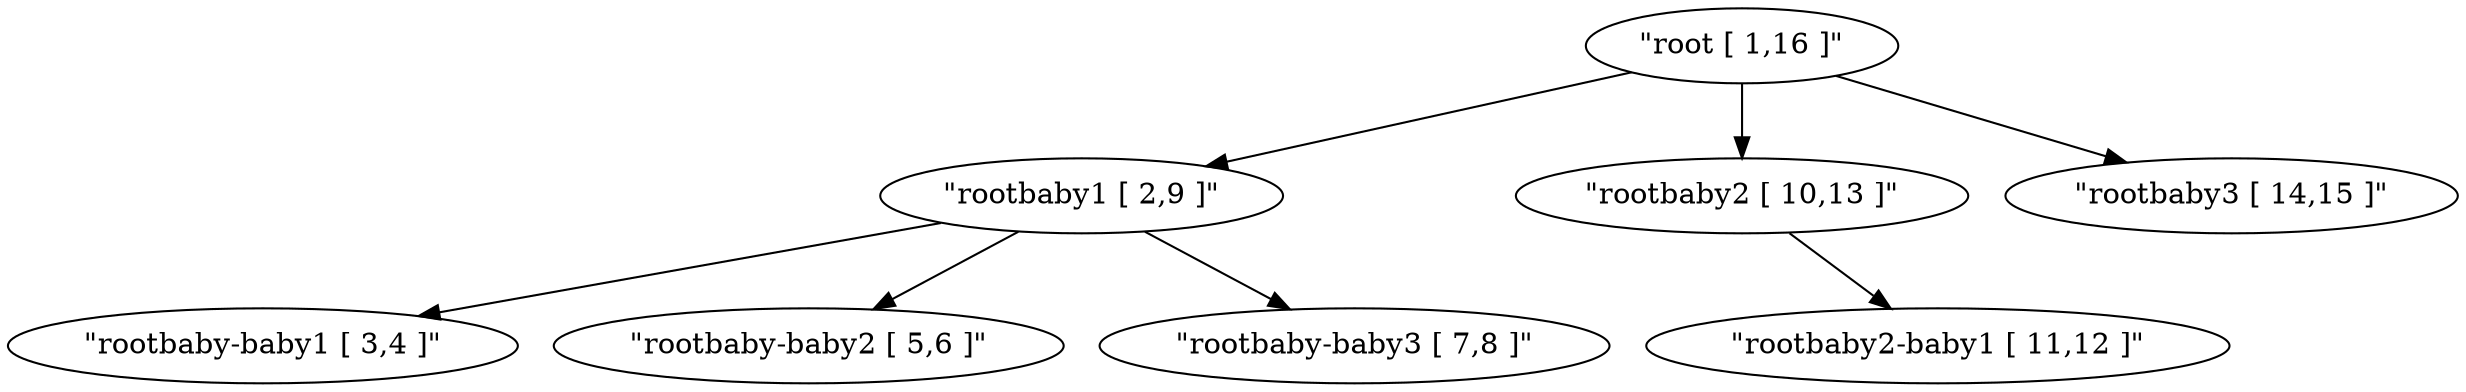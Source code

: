 digraph {
    0 [ label = "\"rootbaby-baby1 [ 3,4 ]\"" ]
    1 [ label = "\"rootbaby-baby2 [ 5,6 ]\"" ]
    2 [ label = "\"rootbaby1 [ 2,9 ]\"" ]
    3 [ label = "\"rootbaby-baby3 [ 7,8 ]\"" ]
    4 [ label = "\"root [ 1,16 ]\"" ]
    5 [ label = "\"rootbaby2 [ 10,13 ]\"" ]
    6 [ label = "\"rootbaby3 [ 14,15 ]\"" ]
    7 [ label = "\"rootbaby2-baby1 [ 11,12 ]\"" ]
    2 -> 0 [ ]
    2 -> 1 [ ]
    4 -> 2 [ ]
    2 -> 3 [ ]
    4 -> 5 [ ]
    4 -> 6 [ ]
    5 -> 7 [ ]
}
